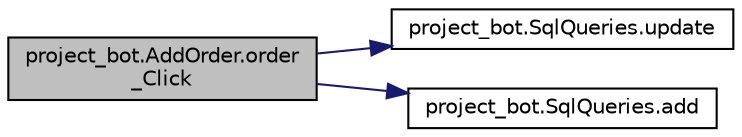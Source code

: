 digraph "project_bot.AddOrder.order_Click"
{
  edge [fontname="Helvetica",fontsize="10",labelfontname="Helvetica",labelfontsize="10"];
  node [fontname="Helvetica",fontsize="10",shape=record];
  rankdir="LR";
  Node51 [label="project_bot.AddOrder.order\l_Click",height=0.2,width=0.4,color="black", fillcolor="grey75", style="filled", fontcolor="black"];
  Node51 -> Node52 [color="midnightblue",fontsize="10",style="solid",fontname="Helvetica"];
  Node52 [label="project_bot.SqlQueries.update",height=0.2,width=0.4,color="black", fillcolor="white", style="filled",URL="$classproject__bot_1_1_sql_queries.html#a1fddf4e1d2ecebfb016f1231925c59ff",tooltip="aktuakizacja danych w istniejacym wpisie "];
  Node51 -> Node53 [color="midnightblue",fontsize="10",style="solid",fontname="Helvetica"];
  Node53 [label="project_bot.SqlQueries.add",height=0.2,width=0.4,color="black", fillcolor="white", style="filled",URL="$classproject__bot_1_1_sql_queries.html#a37c51368541d5d165f188a45df680c26",tooltip="dodanie dobazy nowego wpisu "];
}
